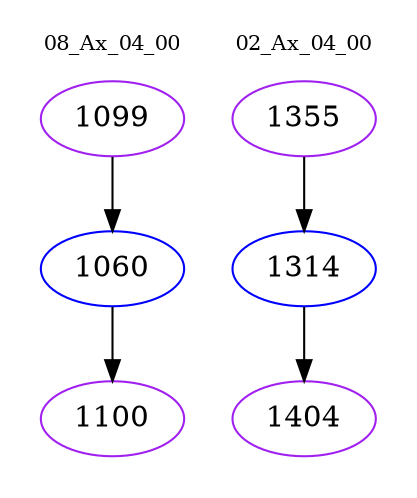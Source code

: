 digraph{
subgraph cluster_0 {
color = white
label = "08_Ax_04_00";
fontsize=10;
T0_1099 [label="1099", color="purple"]
T0_1099 -> T0_1060 [color="black"]
T0_1060 [label="1060", color="blue"]
T0_1060 -> T0_1100 [color="black"]
T0_1100 [label="1100", color="purple"]
}
subgraph cluster_1 {
color = white
label = "02_Ax_04_00";
fontsize=10;
T1_1355 [label="1355", color="purple"]
T1_1355 -> T1_1314 [color="black"]
T1_1314 [label="1314", color="blue"]
T1_1314 -> T1_1404 [color="black"]
T1_1404 [label="1404", color="purple"]
}
}
